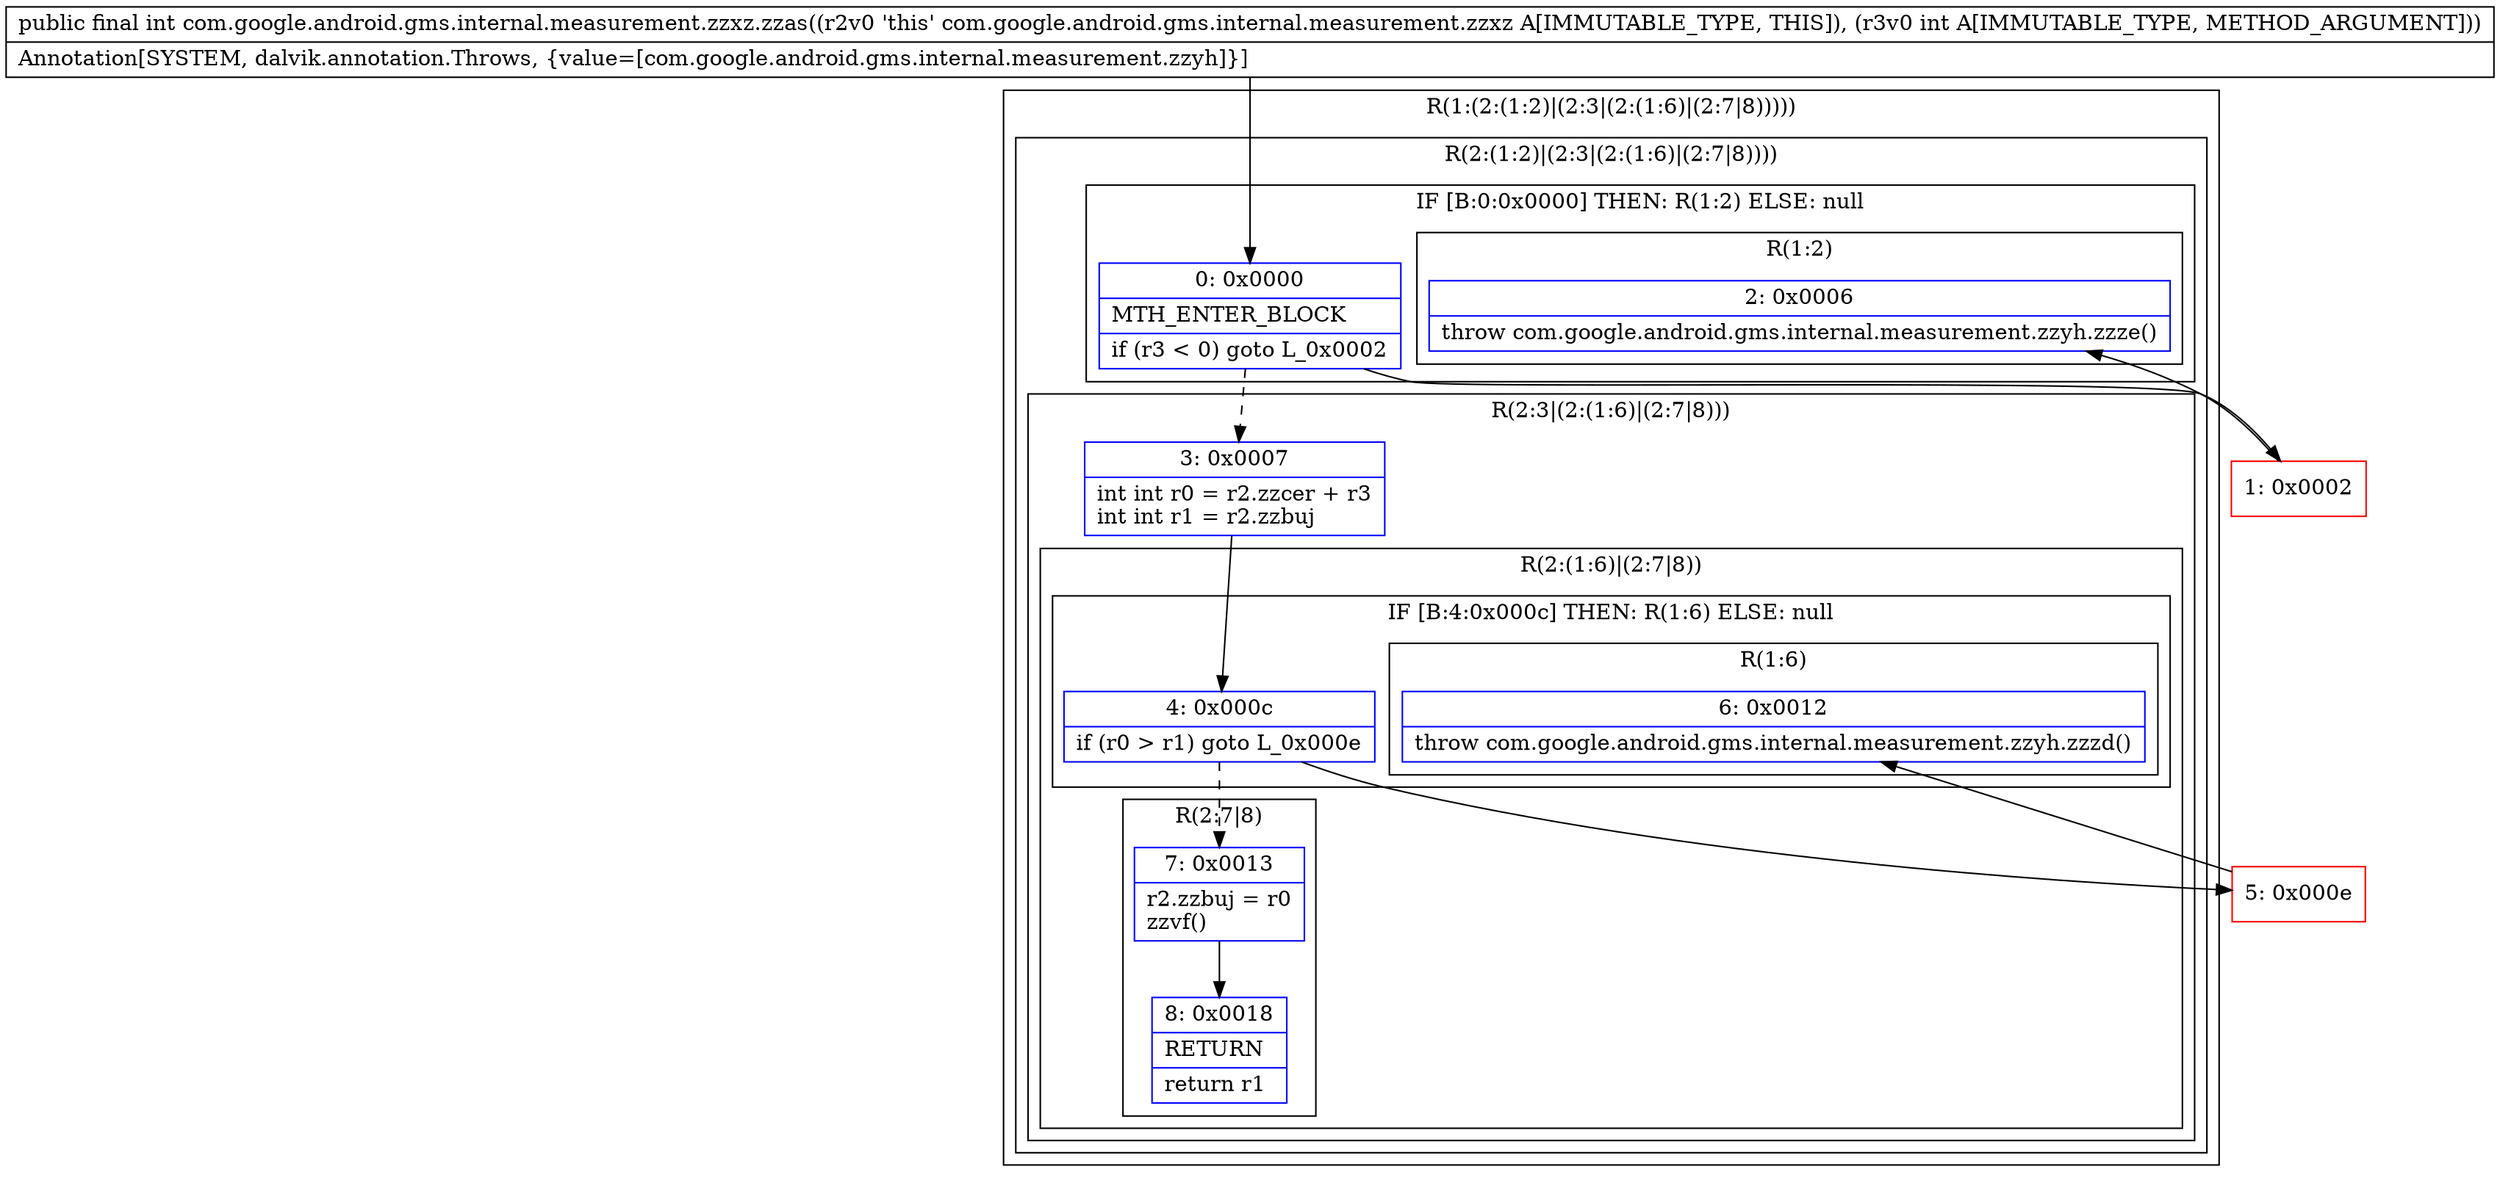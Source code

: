 digraph "CFG forcom.google.android.gms.internal.measurement.zzxz.zzas(I)I" {
subgraph cluster_Region_294184447 {
label = "R(1:(2:(1:2)|(2:3|(2:(1:6)|(2:7|8)))))";
node [shape=record,color=blue];
subgraph cluster_Region_1153044984 {
label = "R(2:(1:2)|(2:3|(2:(1:6)|(2:7|8))))";
node [shape=record,color=blue];
subgraph cluster_IfRegion_217746321 {
label = "IF [B:0:0x0000] THEN: R(1:2) ELSE: null";
node [shape=record,color=blue];
Node_0 [shape=record,label="{0\:\ 0x0000|MTH_ENTER_BLOCK\l|if (r3 \< 0) goto L_0x0002\l}"];
subgraph cluster_Region_2120242465 {
label = "R(1:2)";
node [shape=record,color=blue];
Node_2 [shape=record,label="{2\:\ 0x0006|throw com.google.android.gms.internal.measurement.zzyh.zzze()\l}"];
}
}
subgraph cluster_Region_1396886668 {
label = "R(2:3|(2:(1:6)|(2:7|8)))";
node [shape=record,color=blue];
Node_3 [shape=record,label="{3\:\ 0x0007|int int r0 = r2.zzcer + r3\lint int r1 = r2.zzbuj\l}"];
subgraph cluster_Region_672260111 {
label = "R(2:(1:6)|(2:7|8))";
node [shape=record,color=blue];
subgraph cluster_IfRegion_1320688761 {
label = "IF [B:4:0x000c] THEN: R(1:6) ELSE: null";
node [shape=record,color=blue];
Node_4 [shape=record,label="{4\:\ 0x000c|if (r0 \> r1) goto L_0x000e\l}"];
subgraph cluster_Region_1018171684 {
label = "R(1:6)";
node [shape=record,color=blue];
Node_6 [shape=record,label="{6\:\ 0x0012|throw com.google.android.gms.internal.measurement.zzyh.zzzd()\l}"];
}
}
subgraph cluster_Region_550944153 {
label = "R(2:7|8)";
node [shape=record,color=blue];
Node_7 [shape=record,label="{7\:\ 0x0013|r2.zzbuj = r0\lzzvf()\l}"];
Node_8 [shape=record,label="{8\:\ 0x0018|RETURN\l|return r1\l}"];
}
}
}
}
}
Node_1 [shape=record,color=red,label="{1\:\ 0x0002}"];
Node_5 [shape=record,color=red,label="{5\:\ 0x000e}"];
MethodNode[shape=record,label="{public final int com.google.android.gms.internal.measurement.zzxz.zzas((r2v0 'this' com.google.android.gms.internal.measurement.zzxz A[IMMUTABLE_TYPE, THIS]), (r3v0 int A[IMMUTABLE_TYPE, METHOD_ARGUMENT]))  | Annotation[SYSTEM, dalvik.annotation.Throws, \{value=[com.google.android.gms.internal.measurement.zzyh]\}]\l}"];
MethodNode -> Node_0;
Node_0 -> Node_1;
Node_0 -> Node_3[style=dashed];
Node_3 -> Node_4;
Node_4 -> Node_5;
Node_4 -> Node_7[style=dashed];
Node_7 -> Node_8;
Node_1 -> Node_2;
Node_5 -> Node_6;
}

